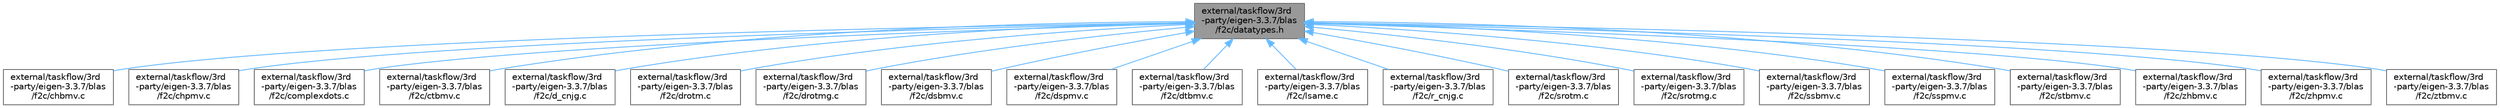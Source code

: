 digraph "external/taskflow/3rd-party/eigen-3.3.7/blas/f2c/datatypes.h"
{
 // LATEX_PDF_SIZE
  bgcolor="transparent";
  edge [fontname=Helvetica,fontsize=10,labelfontname=Helvetica,labelfontsize=10];
  node [fontname=Helvetica,fontsize=10,shape=box,height=0.2,width=0.4];
  Node1 [id="Node000001",label="external/taskflow/3rd\l-party/eigen-3.3.7/blas\l/f2c/datatypes.h",height=0.2,width=0.4,color="gray40", fillcolor="grey60", style="filled", fontcolor="black",tooltip=" "];
  Node1 -> Node2 [id="edge1_Node000001_Node000002",dir="back",color="steelblue1",style="solid",tooltip=" "];
  Node2 [id="Node000002",label="external/taskflow/3rd\l-party/eigen-3.3.7/blas\l/f2c/chbmv.c",height=0.2,width=0.4,color="grey40", fillcolor="white", style="filled",URL="$chbmv_8c.html",tooltip=" "];
  Node1 -> Node3 [id="edge2_Node000001_Node000003",dir="back",color="steelblue1",style="solid",tooltip=" "];
  Node3 [id="Node000003",label="external/taskflow/3rd\l-party/eigen-3.3.7/blas\l/f2c/chpmv.c",height=0.2,width=0.4,color="grey40", fillcolor="white", style="filled",URL="$chpmv_8c.html",tooltip=" "];
  Node1 -> Node4 [id="edge3_Node000001_Node000004",dir="back",color="steelblue1",style="solid",tooltip=" "];
  Node4 [id="Node000004",label="external/taskflow/3rd\l-party/eigen-3.3.7/blas\l/f2c/complexdots.c",height=0.2,width=0.4,color="grey40", fillcolor="white", style="filled",URL="$complexdots_8c.html",tooltip=" "];
  Node1 -> Node5 [id="edge4_Node000001_Node000005",dir="back",color="steelblue1",style="solid",tooltip=" "];
  Node5 [id="Node000005",label="external/taskflow/3rd\l-party/eigen-3.3.7/blas\l/f2c/ctbmv.c",height=0.2,width=0.4,color="grey40", fillcolor="white", style="filled",URL="$ctbmv_8c.html",tooltip=" "];
  Node1 -> Node6 [id="edge5_Node000001_Node000006",dir="back",color="steelblue1",style="solid",tooltip=" "];
  Node6 [id="Node000006",label="external/taskflow/3rd\l-party/eigen-3.3.7/blas\l/f2c/d_cnjg.c",height=0.2,width=0.4,color="grey40", fillcolor="white", style="filled",URL="$d__cnjg_8c.html",tooltip=" "];
  Node1 -> Node7 [id="edge6_Node000001_Node000007",dir="back",color="steelblue1",style="solid",tooltip=" "];
  Node7 [id="Node000007",label="external/taskflow/3rd\l-party/eigen-3.3.7/blas\l/f2c/drotm.c",height=0.2,width=0.4,color="grey40", fillcolor="white", style="filled",URL="$drotm_8c.html",tooltip=" "];
  Node1 -> Node8 [id="edge7_Node000001_Node000008",dir="back",color="steelblue1",style="solid",tooltip=" "];
  Node8 [id="Node000008",label="external/taskflow/3rd\l-party/eigen-3.3.7/blas\l/f2c/drotmg.c",height=0.2,width=0.4,color="grey40", fillcolor="white", style="filled",URL="$drotmg_8c.html",tooltip=" "];
  Node1 -> Node9 [id="edge8_Node000001_Node000009",dir="back",color="steelblue1",style="solid",tooltip=" "];
  Node9 [id="Node000009",label="external/taskflow/3rd\l-party/eigen-3.3.7/blas\l/f2c/dsbmv.c",height=0.2,width=0.4,color="grey40", fillcolor="white", style="filled",URL="$dsbmv_8c.html",tooltip=" "];
  Node1 -> Node10 [id="edge9_Node000001_Node000010",dir="back",color="steelblue1",style="solid",tooltip=" "];
  Node10 [id="Node000010",label="external/taskflow/3rd\l-party/eigen-3.3.7/blas\l/f2c/dspmv.c",height=0.2,width=0.4,color="grey40", fillcolor="white", style="filled",URL="$dspmv_8c.html",tooltip=" "];
  Node1 -> Node11 [id="edge10_Node000001_Node000011",dir="back",color="steelblue1",style="solid",tooltip=" "];
  Node11 [id="Node000011",label="external/taskflow/3rd\l-party/eigen-3.3.7/blas\l/f2c/dtbmv.c",height=0.2,width=0.4,color="grey40", fillcolor="white", style="filled",URL="$dtbmv_8c.html",tooltip=" "];
  Node1 -> Node12 [id="edge11_Node000001_Node000012",dir="back",color="steelblue1",style="solid",tooltip=" "];
  Node12 [id="Node000012",label="external/taskflow/3rd\l-party/eigen-3.3.7/blas\l/f2c/lsame.c",height=0.2,width=0.4,color="grey40", fillcolor="white", style="filled",URL="$lsame_8c.html",tooltip=" "];
  Node1 -> Node13 [id="edge12_Node000001_Node000013",dir="back",color="steelblue1",style="solid",tooltip=" "];
  Node13 [id="Node000013",label="external/taskflow/3rd\l-party/eigen-3.3.7/blas\l/f2c/r_cnjg.c",height=0.2,width=0.4,color="grey40", fillcolor="white", style="filled",URL="$r__cnjg_8c.html",tooltip=" "];
  Node1 -> Node14 [id="edge13_Node000001_Node000014",dir="back",color="steelblue1",style="solid",tooltip=" "];
  Node14 [id="Node000014",label="external/taskflow/3rd\l-party/eigen-3.3.7/blas\l/f2c/srotm.c",height=0.2,width=0.4,color="grey40", fillcolor="white", style="filled",URL="$srotm_8c.html",tooltip=" "];
  Node1 -> Node15 [id="edge14_Node000001_Node000015",dir="back",color="steelblue1",style="solid",tooltip=" "];
  Node15 [id="Node000015",label="external/taskflow/3rd\l-party/eigen-3.3.7/blas\l/f2c/srotmg.c",height=0.2,width=0.4,color="grey40", fillcolor="white", style="filled",URL="$srotmg_8c.html",tooltip=" "];
  Node1 -> Node16 [id="edge15_Node000001_Node000016",dir="back",color="steelblue1",style="solid",tooltip=" "];
  Node16 [id="Node000016",label="external/taskflow/3rd\l-party/eigen-3.3.7/blas\l/f2c/ssbmv.c",height=0.2,width=0.4,color="grey40", fillcolor="white", style="filled",URL="$ssbmv_8c.html",tooltip=" "];
  Node1 -> Node17 [id="edge16_Node000001_Node000017",dir="back",color="steelblue1",style="solid",tooltip=" "];
  Node17 [id="Node000017",label="external/taskflow/3rd\l-party/eigen-3.3.7/blas\l/f2c/sspmv.c",height=0.2,width=0.4,color="grey40", fillcolor="white", style="filled",URL="$sspmv_8c.html",tooltip=" "];
  Node1 -> Node18 [id="edge17_Node000001_Node000018",dir="back",color="steelblue1",style="solid",tooltip=" "];
  Node18 [id="Node000018",label="external/taskflow/3rd\l-party/eigen-3.3.7/blas\l/f2c/stbmv.c",height=0.2,width=0.4,color="grey40", fillcolor="white", style="filled",URL="$stbmv_8c.html",tooltip=" "];
  Node1 -> Node19 [id="edge18_Node000001_Node000019",dir="back",color="steelblue1",style="solid",tooltip=" "];
  Node19 [id="Node000019",label="external/taskflow/3rd\l-party/eigen-3.3.7/blas\l/f2c/zhbmv.c",height=0.2,width=0.4,color="grey40", fillcolor="white", style="filled",URL="$zhbmv_8c.html",tooltip=" "];
  Node1 -> Node20 [id="edge19_Node000001_Node000020",dir="back",color="steelblue1",style="solid",tooltip=" "];
  Node20 [id="Node000020",label="external/taskflow/3rd\l-party/eigen-3.3.7/blas\l/f2c/zhpmv.c",height=0.2,width=0.4,color="grey40", fillcolor="white", style="filled",URL="$zhpmv_8c.html",tooltip=" "];
  Node1 -> Node21 [id="edge20_Node000001_Node000021",dir="back",color="steelblue1",style="solid",tooltip=" "];
  Node21 [id="Node000021",label="external/taskflow/3rd\l-party/eigen-3.3.7/blas\l/f2c/ztbmv.c",height=0.2,width=0.4,color="grey40", fillcolor="white", style="filled",URL="$ztbmv_8c.html",tooltip=" "];
}
